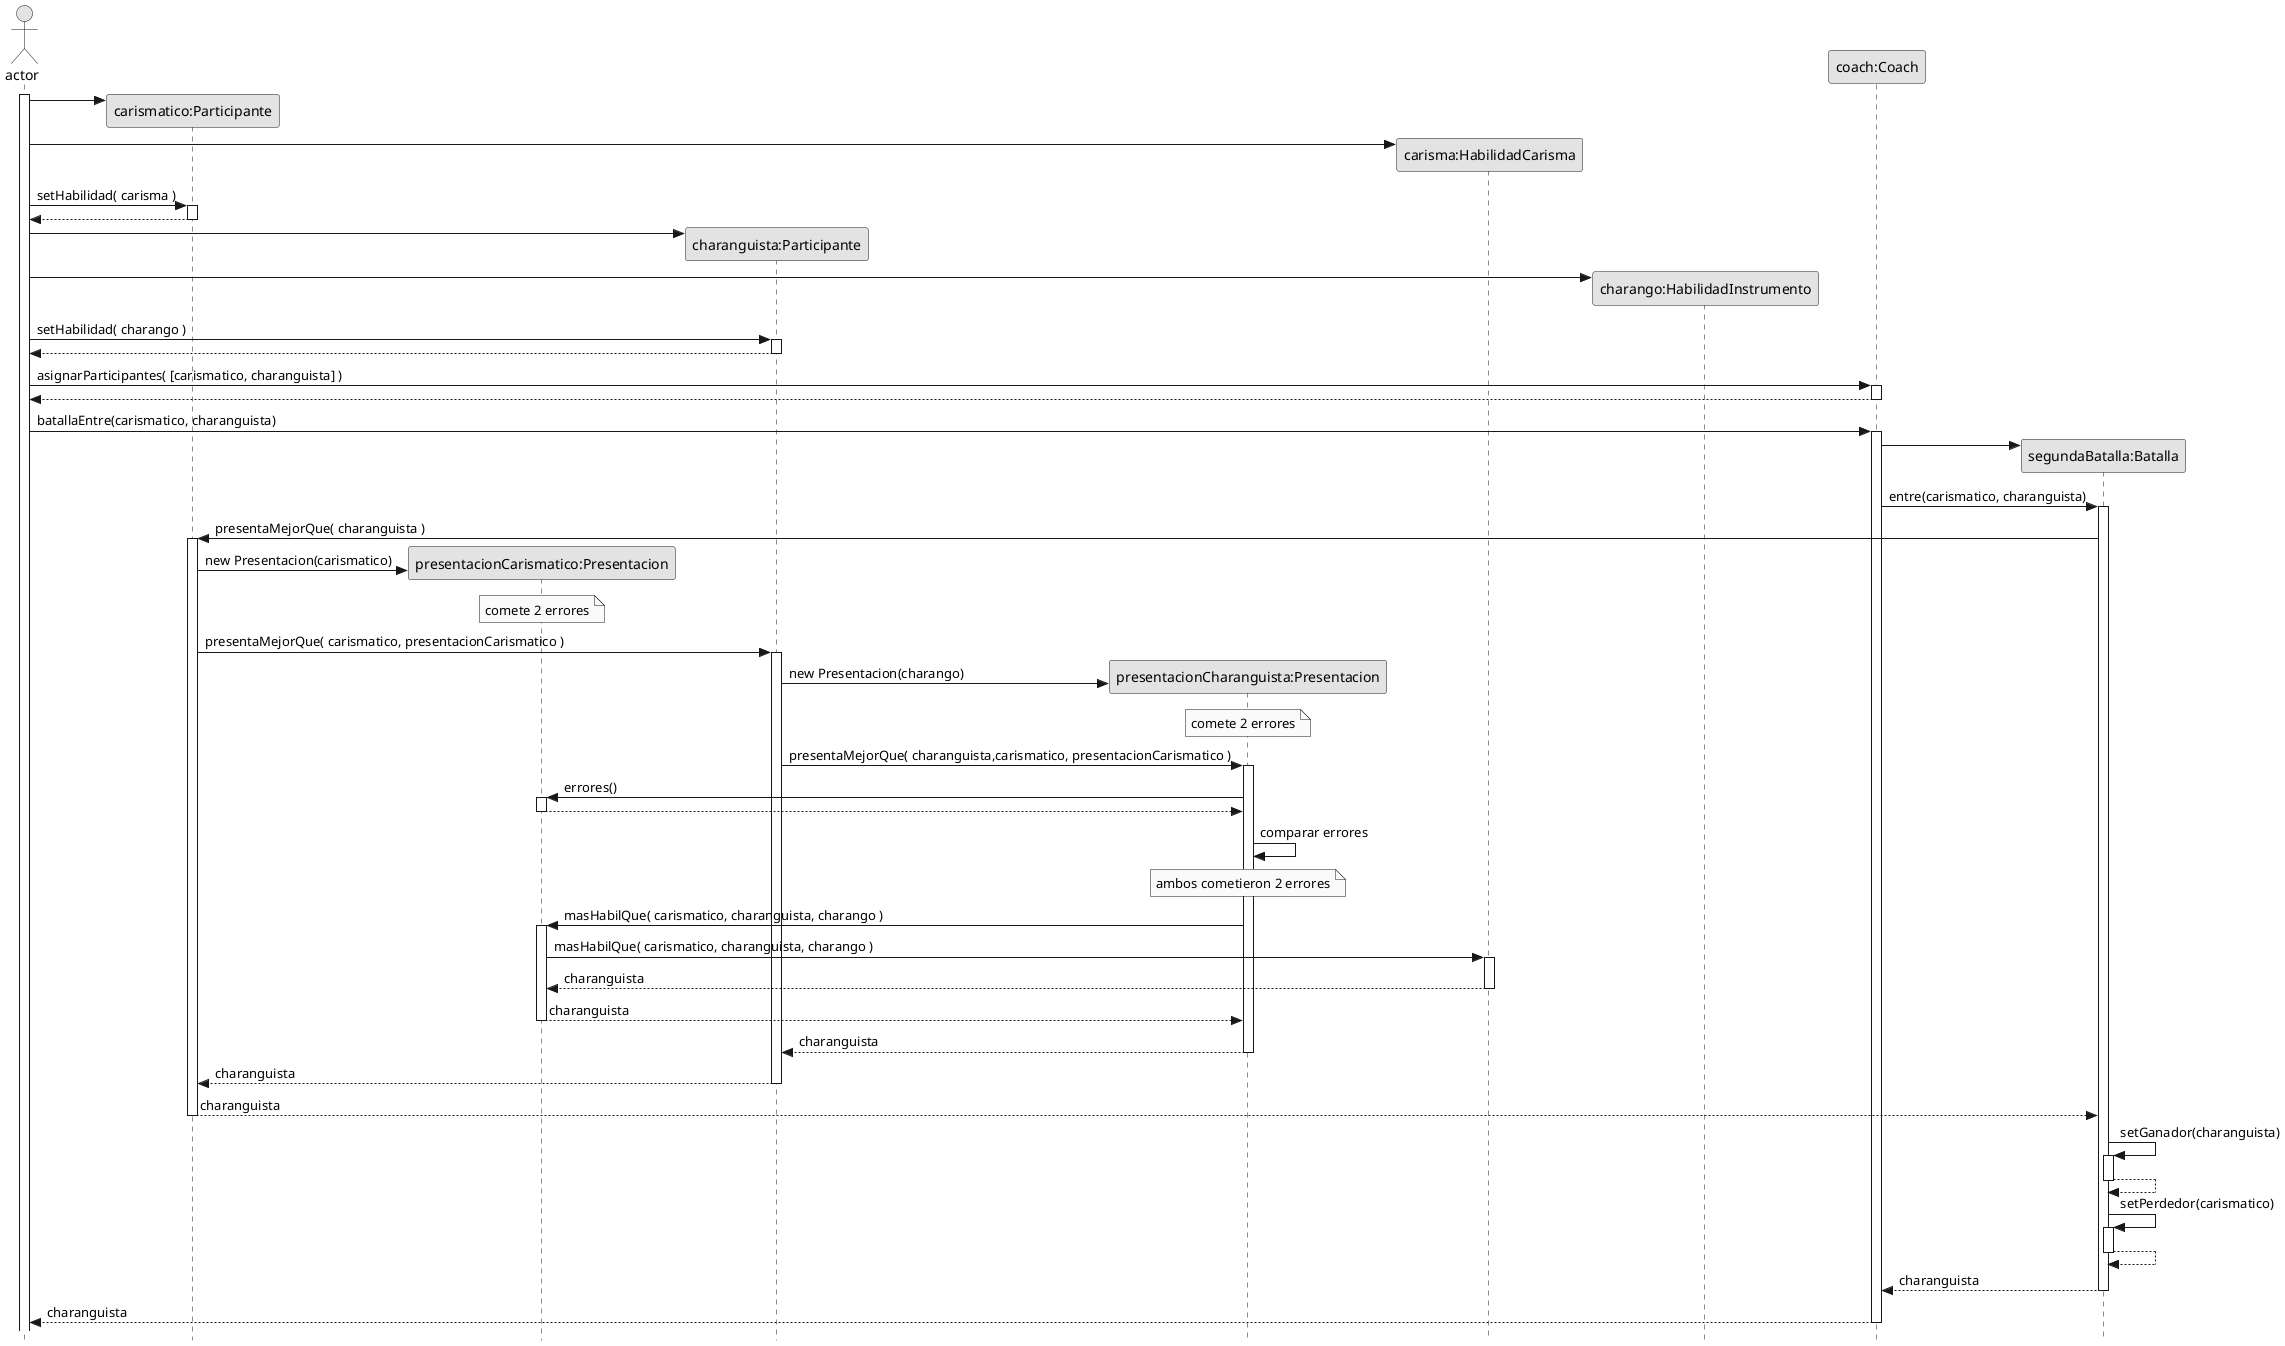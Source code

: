 @startuml
skinparam style strictuml
skinparam classAttributeIconSize 0
skinparam monochrome true

actor actor
participant p1 as "carismatico:Participante"
participant pp1 as "presentacionCarismatico:Presentacion"
participant p2 as "charanguista:Participante"
participant pp2 as "presentacionCharanguista:Presentacion"
participant hab as "carisma:HabilidadCarisma"
participant hab2 as "charango:HabilidadInstrumento"
participant coach as "coach:Coach"
participant bat as "segundaBatalla:Batalla"

actor ++

actor -> p1 **
actor -> hab **
actor -> p1 ++: setHabilidad( carisma )
return

actor -> p2 **
actor -> hab2 **
actor -> p2 ++: setHabilidad( charango )
return

actor -> coach ++ : asignarParticipantes( [carismatico, charanguista] )
return

actor -> coach ++: batallaEntre(carismatico, charanguista)

coach -> bat **
coach -> bat ++: entre(carismatico, charanguista)

bat -> p1 ++: presentaMejorQue( charanguista )

p1 -> pp1 ** : new Presentacion(carismatico)
note over pp1 : comete 2 errores

p1 -> p2 ++: presentaMejorQue( carismatico, presentacionCarismatico )

p2 -> pp2 ** : new Presentacion(charango)
note over pp2 : comete 2 errores

p2 -> pp2 ++: presentaMejorQue( charanguista,carismatico, presentacionCarismatico )

pp2 -> pp1 ++: errores()
return

pp2 -> pp2 : comparar errores

note over pp2 : ambos cometieron 2 errores

pp2 -> pp1 ++: masHabilQue( carismatico, charanguista, charango )
pp1 -> hab ++: masHabilQue( carismatico, charanguista, charango )

return charanguista
return charanguista
return charanguista
return charanguista
return charanguista

bat -> bat ++ : setGanador(charanguista)
return
bat -> bat ++ : setPerdedor(carismatico)
return

return charanguista
return charanguista


@enduml